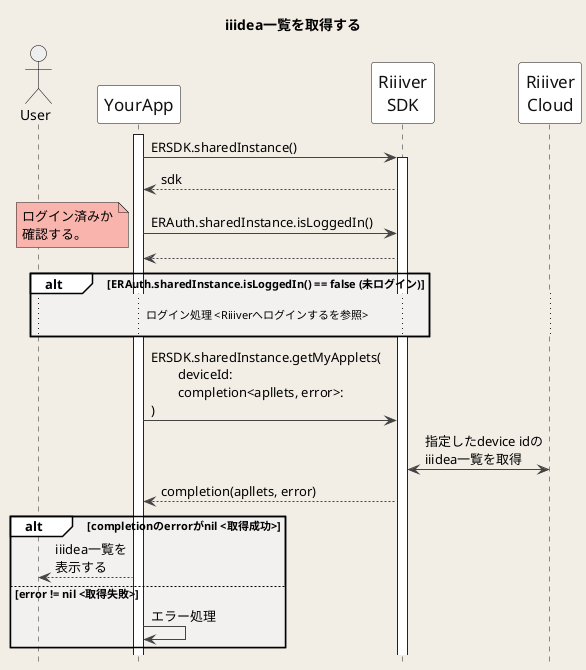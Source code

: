 @startuml
title iiidea一覧を取得する
hide footbox

skinparam DefaultFontName "Noto Sans JP, Helvetica, Arial, Liberation Sans"
skinparam BackgroundColor #F2EEE6
skinparam Shadowing false
skinparam NoteBackgroundColor #F9B5AD
skinparam NodeBorderColor #F26767

skinparam sequence {
ArrowColor #444444
ActorBorderColor Black
LifeLineBorderColor #222222
LifeLineBackgroundColor White
BoxBorderColor #FFFFFF
BoxBackgroundColor #F2fEf6
GroupBackgroundColor #FFFFFF
GroupBodyBackgroundColor #F3F0F0

ParticipantBorderColor #111111
ParticipantBackgroundColor White
ParticipantFontSize 17
ParticipantFontColor #111111
BoundaryBorderColor Gray
ActorBackgroundColor #eeeeee
ActorFontColor Black

}

actor User
participant YourApp as App
participant "Riiiver\nSDK" as ERSDK
participant "Riiiver\nCloud" as Riiiver

activate App

App -> ERSDK: ERSDK.sharedInstance()
activate ERSDK
App <-- ERSDK: sdk

App -> ERSDK: ERAuth.sharedInstance.isLoggedIn()
note left: ログイン済みか\n確認する。
ERSDK --> App:

alt ERAuth.sharedInstance.isLoggedIn() == false (未ログイン)
    ... ログイン処理 <Riiiverへログインするを参照>                           ...
end

App -> ERSDK: ERSDK.sharedInstance.getMyApplets(\n\tdeviceId:\n\tcompletion<apllets, error>:\n)
ERSDK <-> Riiiver: 指定したdevice idの\niiidea一覧を取得
App <-- ERSDK: completion(apllets, error)
alt completionのerrorがnil <取得成功>
    User <-- App: iiidea一覧を\n表示する
else error != nil <取得失敗>
    App -> App: エラー処理
end

@enduml
